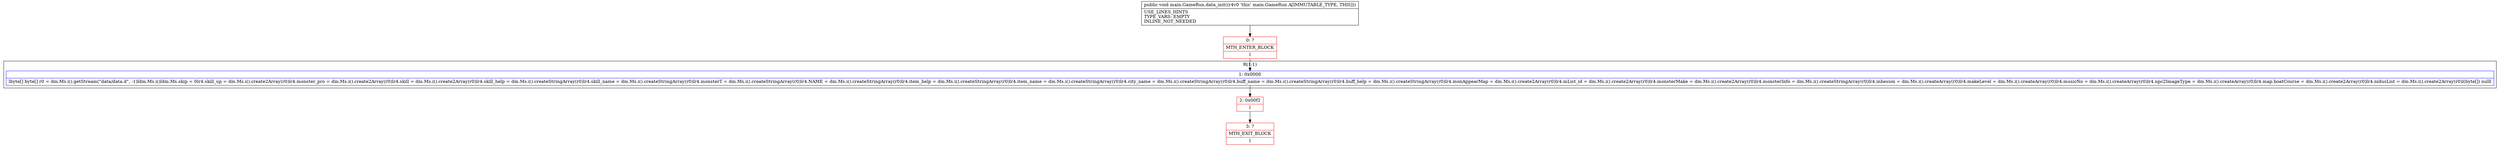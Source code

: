 digraph "CFG formain.GameRun.data_init()V" {
subgraph cluster_Region_1181894127 {
label = "R(1:1)";
node [shape=record,color=blue];
Node_1 [shape=record,label="{1\:\ 0x0000|lbyte[] byte[] r0 = dm.Ms.i().getStream(\"data\/data.d\", \-1)ldm.Ms.i()ldm.Ms.skip = 0lr4.skill_up = dm.Ms.i().create2Array(r0)lr4.monster_pro = dm.Ms.i().create2Array(r0)lr4.skill = dm.Ms.i().create2Array(r0)lr4.skill_help = dm.Ms.i().createStringArray(r0)lr4.skill_name = dm.Ms.i().createStringArray(r0)lr4.monsterT = dm.Ms.i().createStringArray(r0)lr4.NAME = dm.Ms.i().createStringArray(r0)lr4.item_help = dm.Ms.i().createStringArray(r0)lr4.item_name = dm.Ms.i().createStringArray(r0)lr4.city_name = dm.Ms.i().createStringArray(r0)lr4.buff_name = dm.Ms.i().createStringArray(r0)lr4.buff_help = dm.Ms.i().createStringArray(r0)lr4.monAppearMap = dm.Ms.i().create2Array(r0)lr4.mList_id = dm.Ms.i().create2Array(r0)lr4.monsterMake = dm.Ms.i().create2Array(r0)lr4.monsterInfo = dm.Ms.i().createStringArray(r0)lr4.inhesion = dm.Ms.i().createArray(r0)lr4.makeLevel = dm.Ms.i().createArray(r0)lr4.musicNo = dm.Ms.i().createArray(r0)lr4.npc2ImageType = dm.Ms.i().createArray(r0)lr4.map.boatCourse = dm.Ms.i().create2Array(r0)lr4.nidusList = dm.Ms.i().create2Array(r0)l(byte[]) nulll}"];
}
Node_0 [shape=record,color=red,label="{0\:\ ?|MTH_ENTER_BLOCK\l|l}"];
Node_2 [shape=record,color=red,label="{2\:\ 0x00f2|l}"];
Node_3 [shape=record,color=red,label="{3\:\ ?|MTH_EXIT_BLOCK\l|l}"];
MethodNode[shape=record,label="{public void main.GameRun.data_init((r4v0 'this' main.GameRun A[IMMUTABLE_TYPE, THIS]))  | USE_LINES_HINTS\lTYPE_VARS: EMPTY\lINLINE_NOT_NEEDED\l}"];
MethodNode -> Node_0;
Node_1 -> Node_2;
Node_0 -> Node_1;
Node_2 -> Node_3;
}

